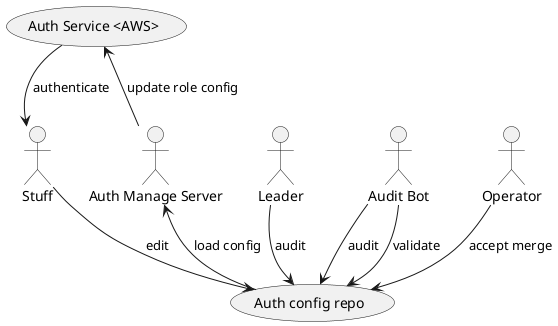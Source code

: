 @startuml
'https://plantuml.com/use-case-diagram

:Stuff:
:Leader:
:Audit Bot: as AB
:Operator:
:Auth Manage Server: as AMS

(Auth config repo) as ACR
(Auth Service <AWS>) as AS

Stuff --> ACR: edit
Leader --> ACR: audit
AB --> ACR: audit
AB --> ACR: validate
Operator --> ACR: accept merge

AMS <-- ACR: load config
AMS -up-> AS: update role config

Stuff <-up- AS: authenticate
@enduml